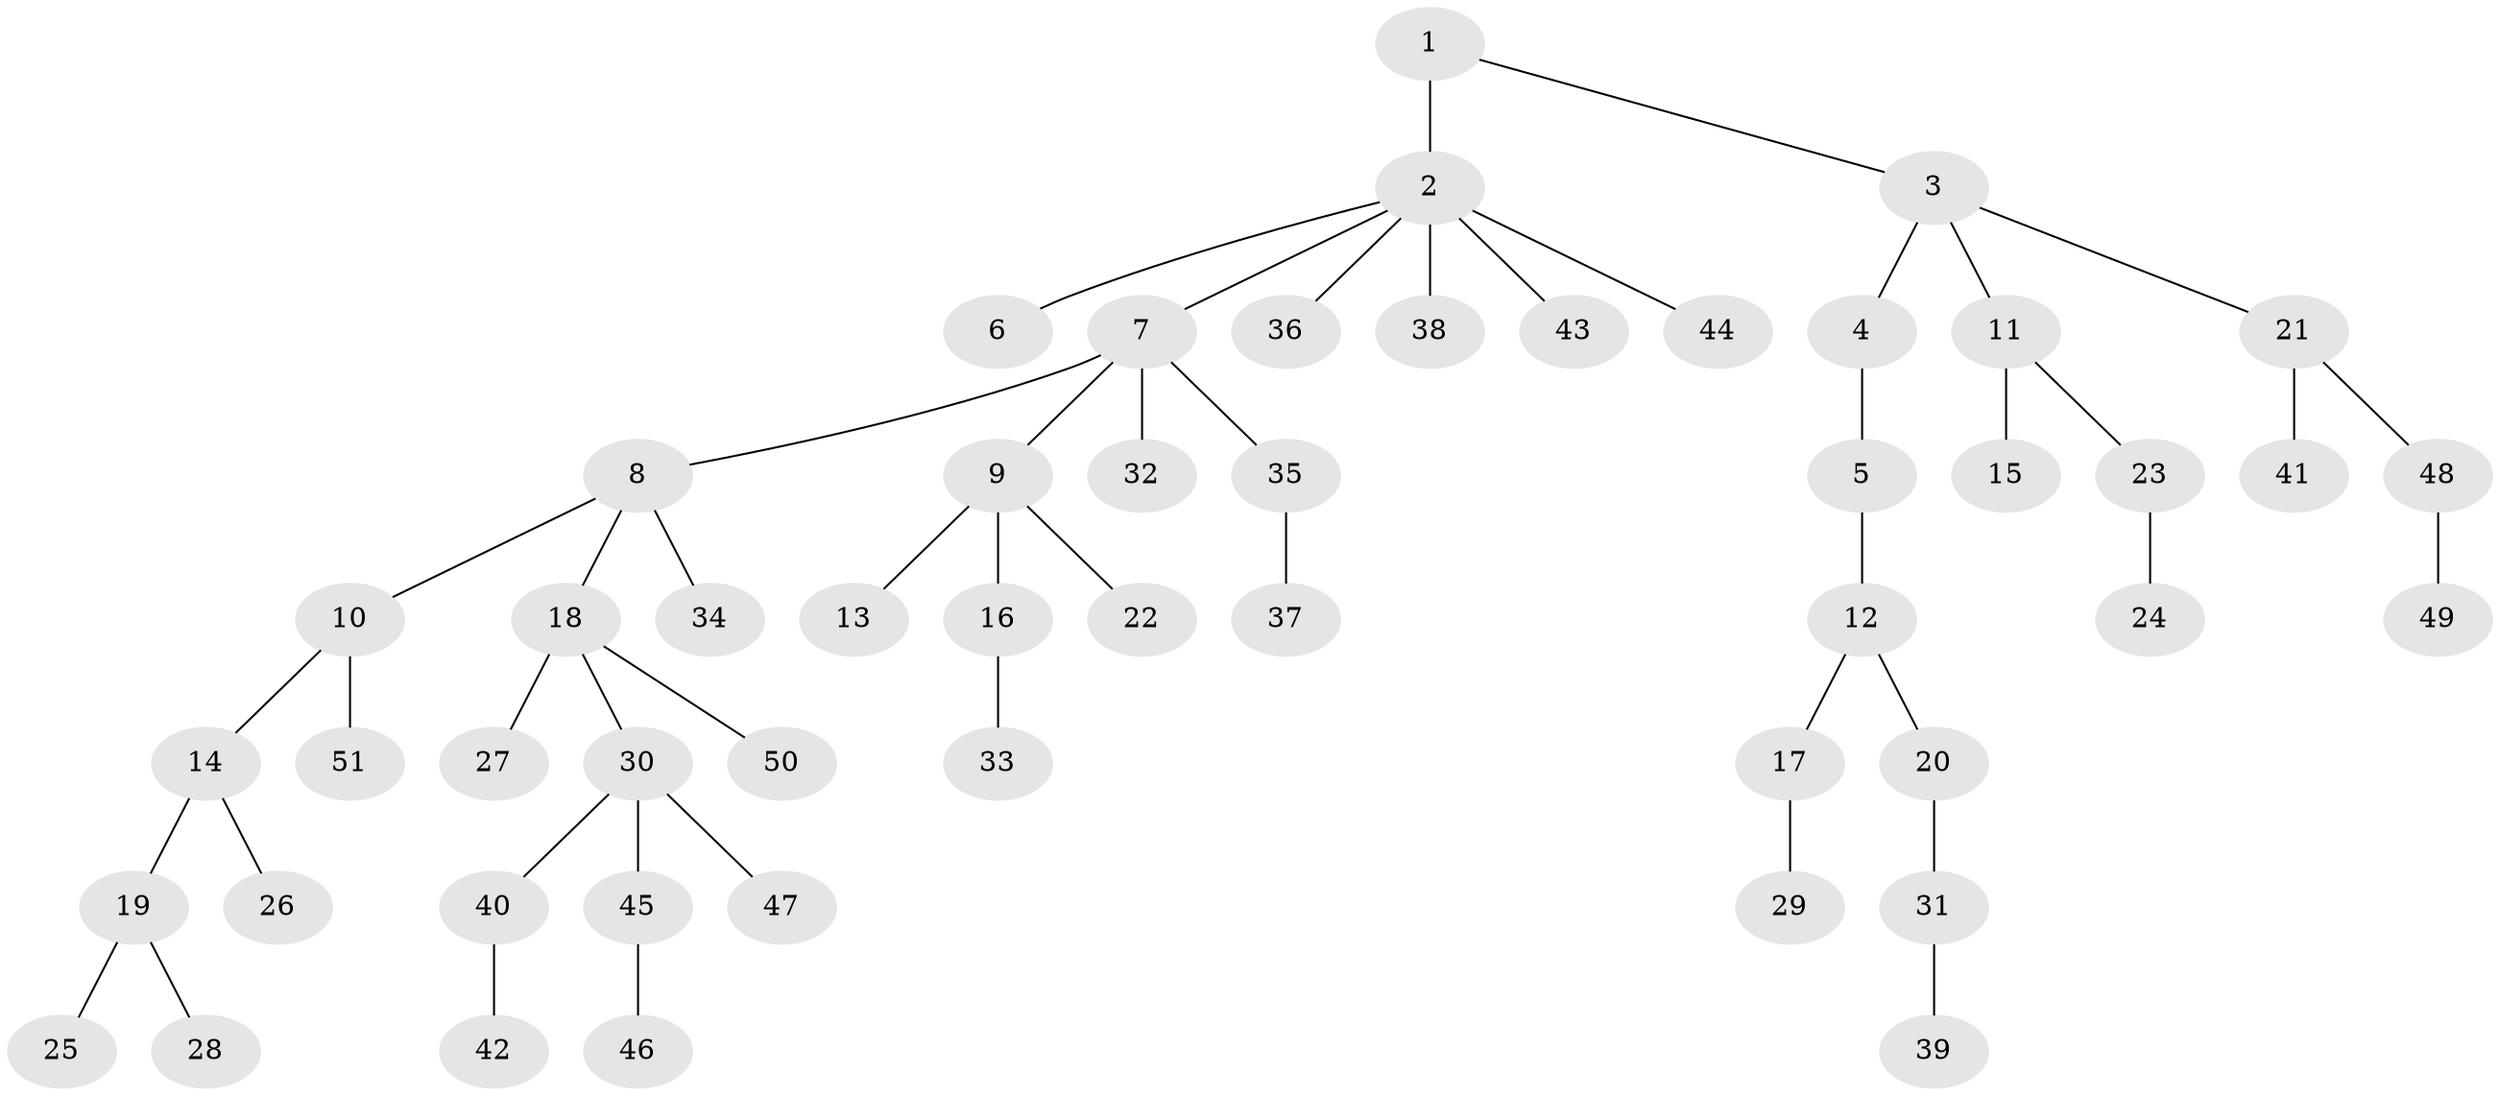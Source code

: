 // original degree distribution, {4: 0.04838709677419355, 6: 0.04032258064516129, 5: 0.04838709677419355, 3: 0.08064516129032258, 2: 0.28225806451612906, 1: 0.5}
// Generated by graph-tools (version 1.1) at 2025/52/03/04/25 22:52:05]
// undirected, 51 vertices, 50 edges
graph export_dot {
  node [color=gray90,style=filled];
  1;
  2;
  3;
  4;
  5;
  6;
  7;
  8;
  9;
  10;
  11;
  12;
  13;
  14;
  15;
  16;
  17;
  18;
  19;
  20;
  21;
  22;
  23;
  24;
  25;
  26;
  27;
  28;
  29;
  30;
  31;
  32;
  33;
  34;
  35;
  36;
  37;
  38;
  39;
  40;
  41;
  42;
  43;
  44;
  45;
  46;
  47;
  48;
  49;
  50;
  51;
  1 -- 2 [weight=2.0];
  1 -- 3 [weight=1.0];
  2 -- 6 [weight=1.0];
  2 -- 7 [weight=1.0];
  2 -- 36 [weight=1.0];
  2 -- 38 [weight=1.0];
  2 -- 43 [weight=1.0];
  2 -- 44 [weight=1.0];
  3 -- 4 [weight=1.0];
  3 -- 11 [weight=1.0];
  3 -- 21 [weight=1.0];
  4 -- 5 [weight=1.0];
  5 -- 12 [weight=1.0];
  7 -- 8 [weight=1.0];
  7 -- 9 [weight=1.0];
  7 -- 32 [weight=1.0];
  7 -- 35 [weight=2.0];
  8 -- 10 [weight=1.0];
  8 -- 18 [weight=1.0];
  8 -- 34 [weight=1.0];
  9 -- 13 [weight=1.0];
  9 -- 16 [weight=1.0];
  9 -- 22 [weight=1.0];
  10 -- 14 [weight=1.0];
  10 -- 51 [weight=1.0];
  11 -- 15 [weight=2.0];
  11 -- 23 [weight=1.0];
  12 -- 17 [weight=1.0];
  12 -- 20 [weight=1.0];
  14 -- 19 [weight=1.0];
  14 -- 26 [weight=1.0];
  16 -- 33 [weight=1.0];
  17 -- 29 [weight=1.0];
  18 -- 27 [weight=1.0];
  18 -- 30 [weight=1.0];
  18 -- 50 [weight=1.0];
  19 -- 25 [weight=1.0];
  19 -- 28 [weight=1.0];
  20 -- 31 [weight=1.0];
  21 -- 41 [weight=1.0];
  21 -- 48 [weight=1.0];
  23 -- 24 [weight=2.0];
  30 -- 40 [weight=1.0];
  30 -- 45 [weight=1.0];
  30 -- 47 [weight=1.0];
  31 -- 39 [weight=1.0];
  35 -- 37 [weight=1.0];
  40 -- 42 [weight=1.0];
  45 -- 46 [weight=1.0];
  48 -- 49 [weight=1.0];
}

